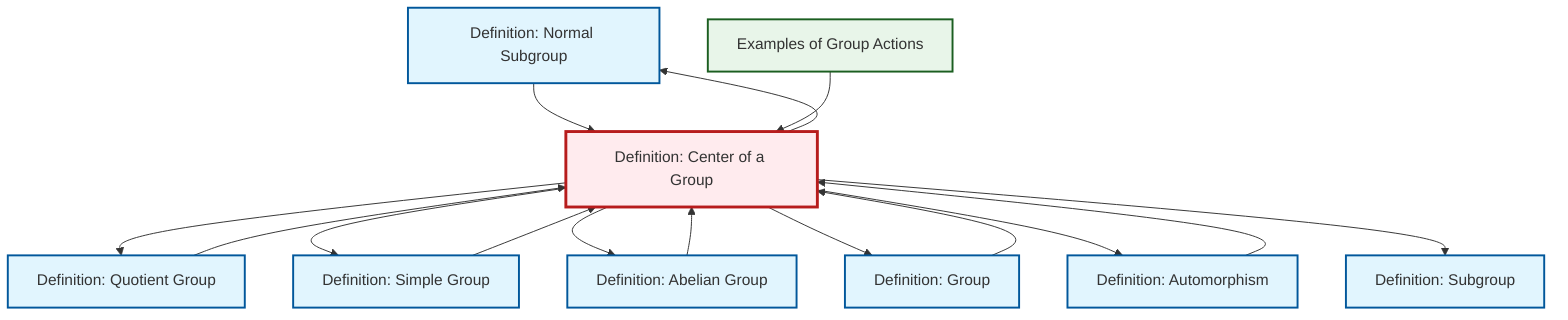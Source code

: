 graph TD
    classDef definition fill:#e1f5fe,stroke:#01579b,stroke-width:2px
    classDef theorem fill:#f3e5f5,stroke:#4a148c,stroke-width:2px
    classDef axiom fill:#fff3e0,stroke:#e65100,stroke-width:2px
    classDef example fill:#e8f5e9,stroke:#1b5e20,stroke-width:2px
    classDef current fill:#ffebee,stroke:#b71c1c,stroke-width:3px
    def-normal-subgroup["Definition: Normal Subgroup"]:::definition
    def-automorphism["Definition: Automorphism"]:::definition
    def-abelian-group["Definition: Abelian Group"]:::definition
    def-subgroup["Definition: Subgroup"]:::definition
    def-group["Definition: Group"]:::definition
    def-center-of-group["Definition: Center of a Group"]:::definition
    def-simple-group["Definition: Simple Group"]:::definition
    ex-group-action-examples["Examples of Group Actions"]:::example
    def-quotient-group["Definition: Quotient Group"]:::definition
    def-center-of-group --> def-quotient-group
    def-center-of-group --> def-normal-subgroup
    def-normal-subgroup --> def-center-of-group
    def-center-of-group --> def-simple-group
    def-center-of-group --> def-abelian-group
    def-automorphism --> def-center-of-group
    def-center-of-group --> def-group
    def-center-of-group --> def-automorphism
    def-quotient-group --> def-center-of-group
    ex-group-action-examples --> def-center-of-group
    def-center-of-group --> def-subgroup
    def-simple-group --> def-center-of-group
    def-abelian-group --> def-center-of-group
    def-group --> def-center-of-group
    class def-center-of-group current